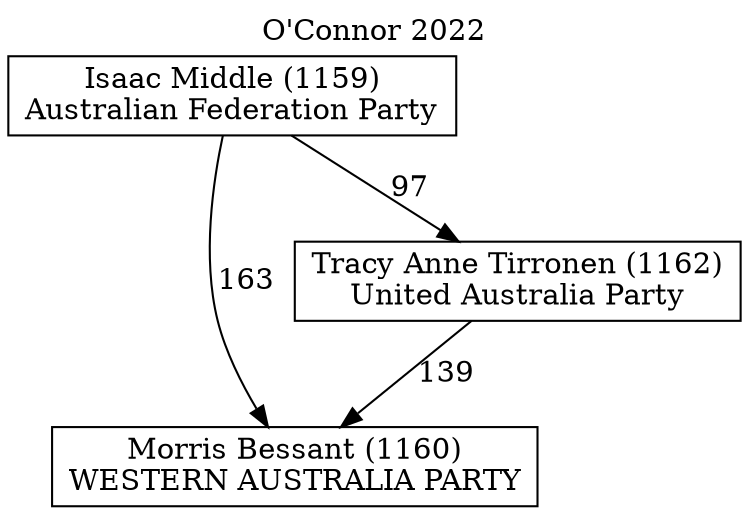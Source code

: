 // House preference flow
digraph "Morris Bessant (1160)_O'Connor_2022" {
	graph [label="O'Connor 2022" labelloc=t mclimit=10]
	node [shape=box]
	"Morris Bessant (1160)" [label="Morris Bessant (1160)
WESTERN AUSTRALIA PARTY"]
	"Tracy Anne Tirronen (1162)" [label="Tracy Anne Tirronen (1162)
United Australia Party"]
	"Isaac Middle (1159)" [label="Isaac Middle (1159)
Australian Federation Party"]
	"Tracy Anne Tirronen (1162)" -> "Morris Bessant (1160)" [label=139]
	"Isaac Middle (1159)" -> "Tracy Anne Tirronen (1162)" [label=97]
	"Isaac Middle (1159)" -> "Morris Bessant (1160)" [label=163]
}
